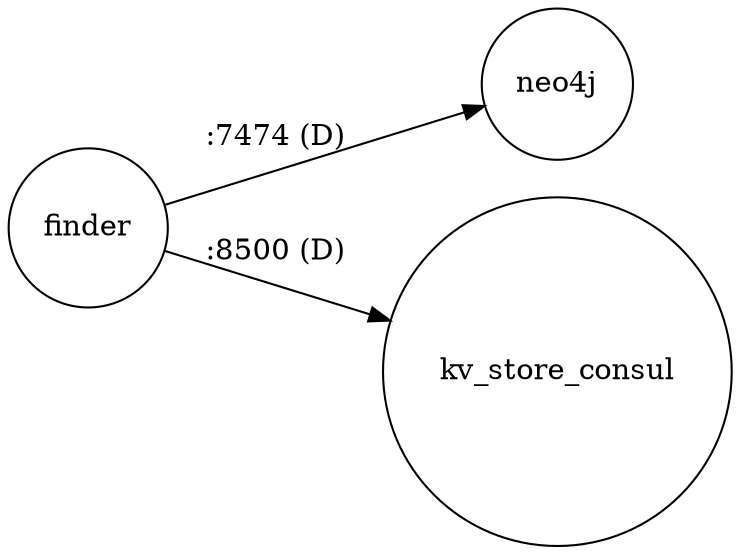 digraph mcpd_architecture {
       rankdir=LR;
       node [shape = circle];

       finder -> neo4j [ label = ":7474 (D)"]
       finder -> kv_store_consul [ label = ":8500 (D)" ]
}
